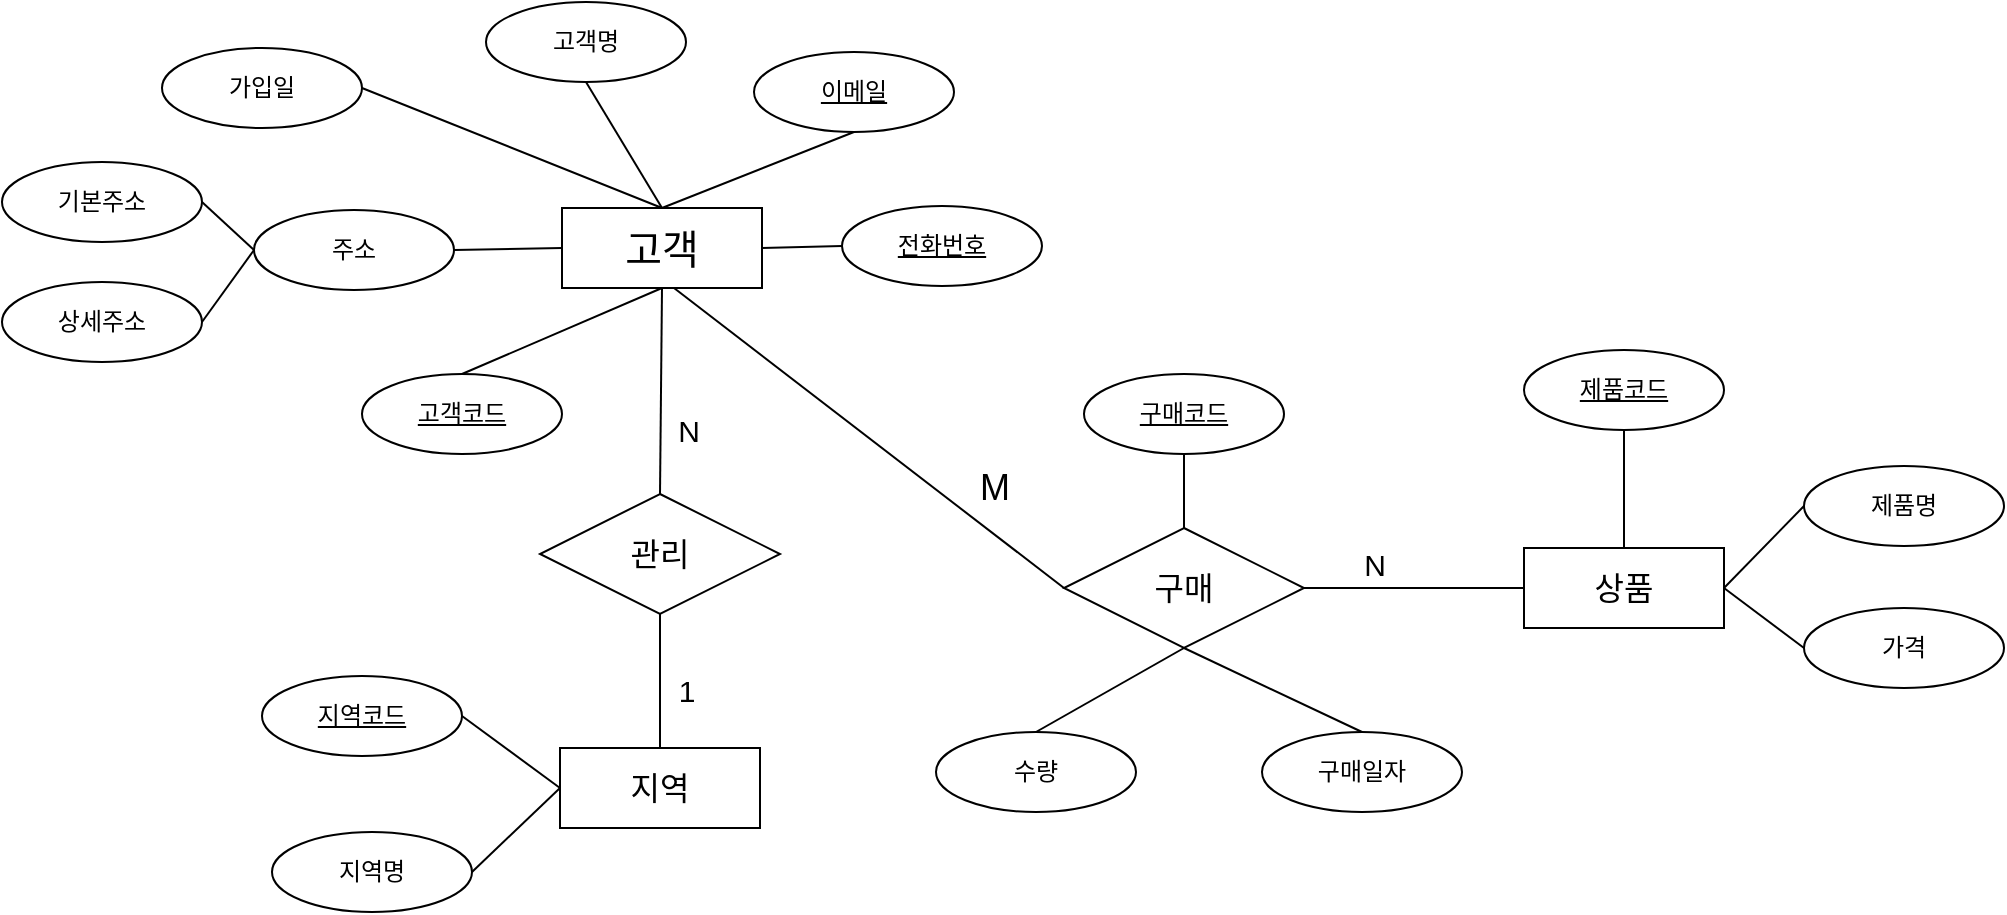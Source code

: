 <mxfile version="24.2.0" type="github" pages="2">
  <diagram name="페이지-1" id="oDpDvdKGo3guWIYTzQWk">
    <mxGraphModel dx="1434" dy="746" grid="1" gridSize="10" guides="1" tooltips="1" connect="1" arrows="1" fold="1" page="1" pageScale="1" pageWidth="1169" pageHeight="827" math="0" shadow="0">
      <root>
        <mxCell id="0" />
        <mxCell id="1" parent="0" />
        <mxCell id="TaM9U99C0nuXkEO81QtJ-3" value="&lt;font style=&quot;font-size: 20px;&quot;&gt;고객&lt;/font&gt;" style="whiteSpace=wrap;html=1;align=center;" vertex="1" parent="1">
          <mxGeometry x="334" y="180" width="100" height="40" as="geometry" />
        </mxCell>
        <mxCell id="TaM9U99C0nuXkEO81QtJ-5" value="고객코드" style="ellipse;whiteSpace=wrap;html=1;align=center;fontStyle=4;" vertex="1" parent="1">
          <mxGeometry x="234" y="263" width="100" height="40" as="geometry" />
        </mxCell>
        <mxCell id="TaM9U99C0nuXkEO81QtJ-6" value="전화번호" style="ellipse;whiteSpace=wrap;html=1;align=center;fontStyle=4;" vertex="1" parent="1">
          <mxGeometry x="474" y="179" width="100" height="40" as="geometry" />
        </mxCell>
        <mxCell id="TaM9U99C0nuXkEO81QtJ-7" value="이메일" style="ellipse;whiteSpace=wrap;html=1;align=center;fontStyle=4;" vertex="1" parent="1">
          <mxGeometry x="430" y="102" width="100" height="40" as="geometry" />
        </mxCell>
        <mxCell id="TaM9U99C0nuXkEO81QtJ-8" value="주소" style="ellipse;whiteSpace=wrap;html=1;align=center;" vertex="1" parent="1">
          <mxGeometry x="180" y="181" width="100" height="40" as="geometry" />
        </mxCell>
        <mxCell id="TaM9U99C0nuXkEO81QtJ-10" value="가입일" style="ellipse;whiteSpace=wrap;html=1;align=center;" vertex="1" parent="1">
          <mxGeometry x="134" y="100" width="100" height="40" as="geometry" />
        </mxCell>
        <mxCell id="TaM9U99C0nuXkEO81QtJ-12" value="고객명" style="ellipse;whiteSpace=wrap;html=1;align=center;" vertex="1" parent="1">
          <mxGeometry x="296" y="77" width="100" height="40" as="geometry" />
        </mxCell>
        <mxCell id="TaM9U99C0nuXkEO81QtJ-13" value="상세주소" style="ellipse;whiteSpace=wrap;html=1;align=center;" vertex="1" parent="1">
          <mxGeometry x="54" y="217" width="100" height="40" as="geometry" />
        </mxCell>
        <mxCell id="TaM9U99C0nuXkEO81QtJ-14" value="기본주소" style="ellipse;whiteSpace=wrap;html=1;align=center;" vertex="1" parent="1">
          <mxGeometry x="54" y="157" width="100" height="40" as="geometry" />
        </mxCell>
        <mxCell id="TaM9U99C0nuXkEO81QtJ-16" value="" style="endArrow=none;html=1;rounded=0;entryX=0.5;entryY=1;entryDx=0;entryDy=0;exitX=0.5;exitY=0;exitDx=0;exitDy=0;" edge="1" parent="1" source="TaM9U99C0nuXkEO81QtJ-3" target="TaM9U99C0nuXkEO81QtJ-7">
          <mxGeometry relative="1" as="geometry">
            <mxPoint x="504" y="280" as="sourcePoint" />
            <mxPoint x="664" y="280" as="targetPoint" />
          </mxGeometry>
        </mxCell>
        <mxCell id="TaM9U99C0nuXkEO81QtJ-17" value="" style="endArrow=none;html=1;rounded=0;entryX=0;entryY=0.5;entryDx=0;entryDy=0;exitX=1;exitY=0.5;exitDx=0;exitDy=0;" edge="1" parent="1" source="TaM9U99C0nuXkEO81QtJ-3" target="TaM9U99C0nuXkEO81QtJ-6">
          <mxGeometry relative="1" as="geometry">
            <mxPoint x="394" y="190" as="sourcePoint" />
            <mxPoint x="464" y="110" as="targetPoint" />
          </mxGeometry>
        </mxCell>
        <mxCell id="TaM9U99C0nuXkEO81QtJ-21" value="" style="endArrow=none;html=1;rounded=0;exitX=1;exitY=0.5;exitDx=0;exitDy=0;entryX=0.5;entryY=0;entryDx=0;entryDy=0;" edge="1" parent="1" source="TaM9U99C0nuXkEO81QtJ-10" target="TaM9U99C0nuXkEO81QtJ-3">
          <mxGeometry relative="1" as="geometry">
            <mxPoint x="234" y="330" as="sourcePoint" />
            <mxPoint x="394" y="330" as="targetPoint" />
          </mxGeometry>
        </mxCell>
        <mxCell id="TaM9U99C0nuXkEO81QtJ-23" value="" style="endArrow=none;html=1;rounded=0;exitX=0.5;exitY=1;exitDx=0;exitDy=0;entryX=0.5;entryY=0;entryDx=0;entryDy=0;" edge="1" parent="1" source="TaM9U99C0nuXkEO81QtJ-12" target="TaM9U99C0nuXkEO81QtJ-3">
          <mxGeometry relative="1" as="geometry">
            <mxPoint x="504" y="280" as="sourcePoint" />
            <mxPoint x="664" y="280" as="targetPoint" />
          </mxGeometry>
        </mxCell>
        <mxCell id="TaM9U99C0nuXkEO81QtJ-24" value="" style="endArrow=none;html=1;rounded=0;exitX=1;exitY=0.5;exitDx=0;exitDy=0;entryX=0;entryY=0.5;entryDx=0;entryDy=0;" edge="1" parent="1" source="TaM9U99C0nuXkEO81QtJ-8" target="TaM9U99C0nuXkEO81QtJ-3">
          <mxGeometry relative="1" as="geometry">
            <mxPoint x="244" y="130" as="sourcePoint" />
            <mxPoint x="394" y="190" as="targetPoint" />
          </mxGeometry>
        </mxCell>
        <mxCell id="TaM9U99C0nuXkEO81QtJ-25" value="" style="endArrow=none;html=1;rounded=0;entryX=0.5;entryY=0;entryDx=0;entryDy=0;exitX=0.5;exitY=1;exitDx=0;exitDy=0;" edge="1" parent="1" source="TaM9U99C0nuXkEO81QtJ-3" target="TaM9U99C0nuXkEO81QtJ-5">
          <mxGeometry relative="1" as="geometry">
            <mxPoint x="444" y="210" as="sourcePoint" />
            <mxPoint x="504" y="260" as="targetPoint" />
          </mxGeometry>
        </mxCell>
        <mxCell id="TaM9U99C0nuXkEO81QtJ-26" value="" style="endArrow=none;html=1;rounded=0;exitX=1;exitY=0.5;exitDx=0;exitDy=0;entryX=0;entryY=0.5;entryDx=0;entryDy=0;" edge="1" parent="1" source="TaM9U99C0nuXkEO81QtJ-14" target="TaM9U99C0nuXkEO81QtJ-8">
          <mxGeometry relative="1" as="geometry">
            <mxPoint x="290" y="211" as="sourcePoint" />
            <mxPoint x="344" y="210" as="targetPoint" />
          </mxGeometry>
        </mxCell>
        <mxCell id="TaM9U99C0nuXkEO81QtJ-27" value="" style="endArrow=none;html=1;rounded=0;exitX=0;exitY=0.5;exitDx=0;exitDy=0;entryX=1;entryY=0.5;entryDx=0;entryDy=0;" edge="1" parent="1" source="TaM9U99C0nuXkEO81QtJ-8" target="TaM9U99C0nuXkEO81QtJ-13">
          <mxGeometry relative="1" as="geometry">
            <mxPoint x="164" y="187" as="sourcePoint" />
            <mxPoint x="190" y="211" as="targetPoint" />
          </mxGeometry>
        </mxCell>
        <mxCell id="TaM9U99C0nuXkEO81QtJ-32" value="&lt;font style=&quot;font-size: 16px;&quot;&gt;지역&lt;/font&gt;" style="whiteSpace=wrap;html=1;align=center;" vertex="1" parent="1">
          <mxGeometry x="333" y="450" width="100" height="40" as="geometry" />
        </mxCell>
        <mxCell id="TaM9U99C0nuXkEO81QtJ-33" value="&lt;font style=&quot;font-size: 16px;&quot;&gt;상품&lt;/font&gt;" style="whiteSpace=wrap;html=1;align=center;" vertex="1" parent="1">
          <mxGeometry x="815" y="350" width="100" height="40" as="geometry" />
        </mxCell>
        <mxCell id="TaM9U99C0nuXkEO81QtJ-36" value="지역명" style="ellipse;whiteSpace=wrap;html=1;align=center;" vertex="1" parent="1">
          <mxGeometry x="189" y="492" width="100" height="40" as="geometry" />
        </mxCell>
        <mxCell id="TaM9U99C0nuXkEO81QtJ-37" value="" style="endArrow=none;html=1;rounded=0;entryX=0;entryY=0.5;entryDx=0;entryDy=0;exitX=1;exitY=0.5;exitDx=0;exitDy=0;" edge="1" parent="1" source="TaM9U99C0nuXkEO81QtJ-40" target="TaM9U99C0nuXkEO81QtJ-32">
          <mxGeometry relative="1" as="geometry">
            <mxPoint x="313" y="420" as="sourcePoint" />
            <mxPoint x="623" y="390" as="targetPoint" />
          </mxGeometry>
        </mxCell>
        <mxCell id="TaM9U99C0nuXkEO81QtJ-39" value="" style="endArrow=none;html=1;rounded=0;exitX=1;exitY=0.5;exitDx=0;exitDy=0;entryX=0;entryY=0.5;entryDx=0;entryDy=0;" edge="1" parent="1" source="TaM9U99C0nuXkEO81QtJ-36" target="TaM9U99C0nuXkEO81QtJ-32">
          <mxGeometry relative="1" as="geometry">
            <mxPoint x="313" y="532" as="sourcePoint" />
            <mxPoint x="363" y="570" as="targetPoint" />
          </mxGeometry>
        </mxCell>
        <mxCell id="TaM9U99C0nuXkEO81QtJ-40" value="지역코드" style="ellipse;whiteSpace=wrap;html=1;align=center;fontStyle=4;" vertex="1" parent="1">
          <mxGeometry x="184" y="414" width="100" height="40" as="geometry" />
        </mxCell>
        <mxCell id="TaM9U99C0nuXkEO81QtJ-41" value="제품코드" style="ellipse;whiteSpace=wrap;html=1;align=center;fontStyle=4;" vertex="1" parent="1">
          <mxGeometry x="815" y="251" width="100" height="40" as="geometry" />
        </mxCell>
        <mxCell id="TaM9U99C0nuXkEO81QtJ-42" value="제품명" style="ellipse;whiteSpace=wrap;html=1;align=center;" vertex="1" parent="1">
          <mxGeometry x="955" y="309" width="100" height="40" as="geometry" />
        </mxCell>
        <mxCell id="TaM9U99C0nuXkEO81QtJ-43" value="가격" style="ellipse;whiteSpace=wrap;html=1;align=center;" vertex="1" parent="1">
          <mxGeometry x="955" y="380" width="100" height="40" as="geometry" />
        </mxCell>
        <mxCell id="TaM9U99C0nuXkEO81QtJ-44" value="" style="endArrow=none;html=1;rounded=0;entryX=0;entryY=0.5;entryDx=0;entryDy=0;exitX=1;exitY=0.5;exitDx=0;exitDy=0;" edge="1" parent="1" source="TaM9U99C0nuXkEO81QtJ-33" target="TaM9U99C0nuXkEO81QtJ-43">
          <mxGeometry relative="1" as="geometry">
            <mxPoint x="535" y="350" as="sourcePoint" />
            <mxPoint x="695" y="350" as="targetPoint" />
          </mxGeometry>
        </mxCell>
        <mxCell id="TaM9U99C0nuXkEO81QtJ-45" value="" style="endArrow=none;html=1;rounded=0;entryX=0;entryY=0.5;entryDx=0;entryDy=0;exitX=1;exitY=0.5;exitDx=0;exitDy=0;" edge="1" parent="1" source="TaM9U99C0nuXkEO81QtJ-33" target="TaM9U99C0nuXkEO81QtJ-42">
          <mxGeometry relative="1" as="geometry">
            <mxPoint x="545" y="360" as="sourcePoint" />
            <mxPoint x="705" y="360" as="targetPoint" />
          </mxGeometry>
        </mxCell>
        <mxCell id="TaM9U99C0nuXkEO81QtJ-46" value="" style="endArrow=none;html=1;rounded=0;entryX=0.5;entryY=1;entryDx=0;entryDy=0;exitX=0.5;exitY=0;exitDx=0;exitDy=0;" edge="1" parent="1" source="TaM9U99C0nuXkEO81QtJ-33" target="TaM9U99C0nuXkEO81QtJ-41">
          <mxGeometry relative="1" as="geometry">
            <mxPoint x="555" y="370" as="sourcePoint" />
            <mxPoint x="715" y="370" as="targetPoint" />
          </mxGeometry>
        </mxCell>
        <mxCell id="TaM9U99C0nuXkEO81QtJ-47" value="&lt;font style=&quot;font-size: 16px;&quot;&gt;구매&lt;/font&gt;" style="shape=rhombus;perimeter=rhombusPerimeter;whiteSpace=wrap;html=1;align=center;" vertex="1" parent="1">
          <mxGeometry x="585" y="340" width="120" height="60" as="geometry" />
        </mxCell>
        <mxCell id="TaM9U99C0nuXkEO81QtJ-49" value="수량" style="ellipse;whiteSpace=wrap;html=1;align=center;" vertex="1" parent="1">
          <mxGeometry x="521" y="442" width="100" height="40" as="geometry" />
        </mxCell>
        <mxCell id="TaM9U99C0nuXkEO81QtJ-50" value="구매일자" style="ellipse;whiteSpace=wrap;html=1;align=center;" vertex="1" parent="1">
          <mxGeometry x="684" y="442" width="100" height="40" as="geometry" />
        </mxCell>
        <mxCell id="TaM9U99C0nuXkEO81QtJ-52" value="" style="endArrow=none;html=1;rounded=0;entryX=0.5;entryY=1;entryDx=0;entryDy=0;exitX=0.5;exitY=0;exitDx=0;exitDy=0;" edge="1" parent="1" source="TaM9U99C0nuXkEO81QtJ-49" target="TaM9U99C0nuXkEO81QtJ-47">
          <mxGeometry relative="1" as="geometry">
            <mxPoint x="384" y="386.5" as="sourcePoint" />
            <mxPoint x="544" y="386.5" as="targetPoint" />
          </mxGeometry>
        </mxCell>
        <mxCell id="TaM9U99C0nuXkEO81QtJ-53" value="" style="endArrow=none;html=1;rounded=0;entryX=0.5;entryY=1;entryDx=0;entryDy=0;exitX=0.5;exitY=0;exitDx=0;exitDy=0;" edge="1" parent="1" source="TaM9U99C0nuXkEO81QtJ-50" target="TaM9U99C0nuXkEO81QtJ-47">
          <mxGeometry relative="1" as="geometry">
            <mxPoint x="394" y="396.5" as="sourcePoint" />
            <mxPoint x="554" y="396.5" as="targetPoint" />
          </mxGeometry>
        </mxCell>
        <mxCell id="TaM9U99C0nuXkEO81QtJ-54" value="" style="endArrow=none;html=1;rounded=0;entryX=0;entryY=0.5;entryDx=0;entryDy=0;exitX=1;exitY=0.5;exitDx=0;exitDy=0;" edge="1" parent="1" source="TaM9U99C0nuXkEO81QtJ-47" target="TaM9U99C0nuXkEO81QtJ-33">
          <mxGeometry relative="1" as="geometry">
            <mxPoint x="540" y="350" as="sourcePoint" />
            <mxPoint x="700" y="350" as="targetPoint" />
          </mxGeometry>
        </mxCell>
        <mxCell id="TaM9U99C0nuXkEO81QtJ-59" value="&lt;font style=&quot;font-size: 15px;&quot;&gt;N&lt;/font&gt;" style="edgeLabel;html=1;align=center;verticalAlign=middle;resizable=0;points=[];" vertex="1" connectable="0" parent="TaM9U99C0nuXkEO81QtJ-54">
          <mxGeometry x="-0.036" y="-2" relative="1" as="geometry">
            <mxPoint x="-18" y="-14" as="offset" />
          </mxGeometry>
        </mxCell>
        <mxCell id="TaM9U99C0nuXkEO81QtJ-55" value="" style="endArrow=none;html=1;rounded=0;entryX=0;entryY=0.5;entryDx=0;entryDy=0;" edge="1" parent="1" target="TaM9U99C0nuXkEO81QtJ-47">
          <mxGeometry relative="1" as="geometry">
            <mxPoint x="390" y="220" as="sourcePoint" />
            <mxPoint x="521" y="380" as="targetPoint" />
          </mxGeometry>
        </mxCell>
        <mxCell id="TaM9U99C0nuXkEO81QtJ-58" value="&lt;font style=&quot;font-size: 18px;&quot;&gt;M&lt;/font&gt;" style="edgeLabel;html=1;align=center;verticalAlign=middle;resizable=0;points=[];" vertex="1" connectable="0" parent="TaM9U99C0nuXkEO81QtJ-55">
          <mxGeometry x="0.42" y="-1" relative="1" as="geometry">
            <mxPoint x="22" y="-7" as="offset" />
          </mxGeometry>
        </mxCell>
        <mxCell id="TaM9U99C0nuXkEO81QtJ-56" value="구매코드" style="ellipse;whiteSpace=wrap;html=1;align=center;fontStyle=4;" vertex="1" parent="1">
          <mxGeometry x="595" y="263" width="100" height="40" as="geometry" />
        </mxCell>
        <mxCell id="TaM9U99C0nuXkEO81QtJ-57" value="" style="endArrow=none;html=1;rounded=0;exitX=0.5;exitY=1;exitDx=0;exitDy=0;entryX=0.5;entryY=0;entryDx=0;entryDy=0;" edge="1" parent="1" source="TaM9U99C0nuXkEO81QtJ-56" target="TaM9U99C0nuXkEO81QtJ-47">
          <mxGeometry relative="1" as="geometry">
            <mxPoint x="540" y="350" as="sourcePoint" />
            <mxPoint x="700" y="350" as="targetPoint" />
          </mxGeometry>
        </mxCell>
        <mxCell id="TaM9U99C0nuXkEO81QtJ-60" value="&lt;font style=&quot;font-size: 16px;&quot;&gt;관리&lt;/font&gt;" style="shape=rhombus;perimeter=rhombusPerimeter;whiteSpace=wrap;html=1;align=center;" vertex="1" parent="1">
          <mxGeometry x="323" y="323" width="120" height="60" as="geometry" />
        </mxCell>
        <mxCell id="TaM9U99C0nuXkEO81QtJ-61" value="" style="endArrow=none;html=1;rounded=0;exitX=0.5;exitY=0;exitDx=0;exitDy=0;entryX=0.5;entryY=1;entryDx=0;entryDy=0;" edge="1" parent="1" source="TaM9U99C0nuXkEO81QtJ-32" target="TaM9U99C0nuXkEO81QtJ-60">
          <mxGeometry relative="1" as="geometry">
            <mxPoint x="445" y="482" as="sourcePoint" />
            <mxPoint x="605" y="482" as="targetPoint" />
          </mxGeometry>
        </mxCell>
        <mxCell id="TaM9U99C0nuXkEO81QtJ-64" value="&lt;font style=&quot;font-size: 15px;&quot;&gt;1&lt;/font&gt;" style="edgeLabel;html=1;align=center;verticalAlign=middle;resizable=0;points=[];" vertex="1" connectable="0" parent="TaM9U99C0nuXkEO81QtJ-61">
          <mxGeometry x="-0.147" y="-4" relative="1" as="geometry">
            <mxPoint x="9" y="-1" as="offset" />
          </mxGeometry>
        </mxCell>
        <mxCell id="TaM9U99C0nuXkEO81QtJ-62" value="" style="endArrow=none;html=1;rounded=0;exitX=0.5;exitY=1;exitDx=0;exitDy=0;entryX=0.5;entryY=0;entryDx=0;entryDy=0;" edge="1" parent="1" source="TaM9U99C0nuXkEO81QtJ-3" target="TaM9U99C0nuXkEO81QtJ-60">
          <mxGeometry relative="1" as="geometry">
            <mxPoint x="430" y="383" as="sourcePoint" />
            <mxPoint x="590" y="383" as="targetPoint" />
          </mxGeometry>
        </mxCell>
        <mxCell id="TaM9U99C0nuXkEO81QtJ-63" value="&lt;font style=&quot;font-size: 15px;&quot;&gt;N&lt;/font&gt;" style="edgeLabel;html=1;align=center;verticalAlign=middle;resizable=0;points=[];" vertex="1" connectable="0" parent="TaM9U99C0nuXkEO81QtJ-62">
          <mxGeometry x="0.032" y="1" relative="1" as="geometry">
            <mxPoint x="12" y="18" as="offset" />
          </mxGeometry>
        </mxCell>
      </root>
    </mxGraphModel>
  </diagram>
  <diagram id="z6M29E8ee1J-DLkws9e3" name="페이지-2">
    <mxGraphModel dx="1434" dy="746" grid="1" gridSize="10" guides="1" tooltips="1" connect="1" arrows="1" fold="1" page="1" pageScale="1" pageWidth="1169" pageHeight="827" math="0" shadow="0">
      <root>
        <mxCell id="0" />
        <mxCell id="1" parent="0" />
      </root>
    </mxGraphModel>
  </diagram>
</mxfile>
